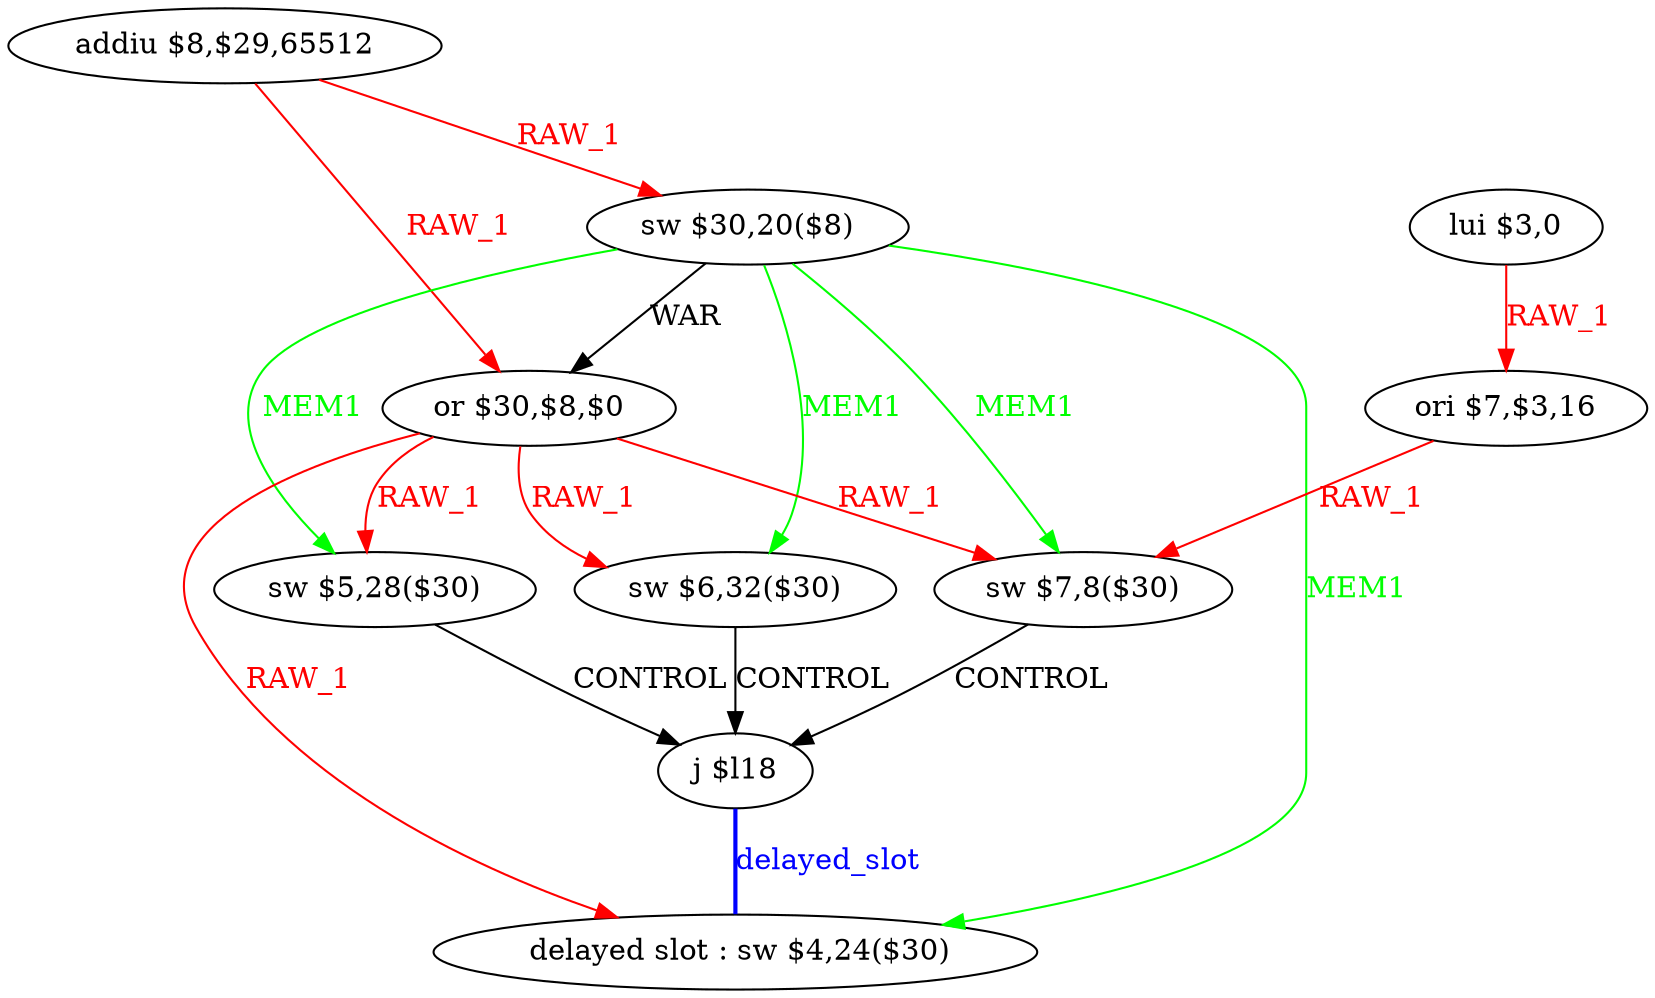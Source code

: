 digraph G1 {
node [shape = ellipse];
i9 [label = " delayed slot : sw $4,24($30)"] ;
i8 ->  i9 [style = bold, dir= none, fontcolor = blue, color = blue, label= "delayed_slot"];
i8 [label = "j $l18"] ;
i0 [label = "addiu $8,$29,65512"] ;
i0 ->  i2 [color = red, fontcolor = red, label= "RAW_1"];
i0 ->  i3 [color = red, fontcolor = red, label= "RAW_1"];
i2 [label = "sw $30,20($8)"] ;
i2 ->  i3 [label= "WAR"];
i2 ->  i5 [color = green, fontcolor = green, label= "MEM1"];
i2 ->  i6 [color = green, fontcolor = green, label= "MEM1"];
i2 ->  i7 [color = green, fontcolor = green, label= "MEM1"];
i2 ->  i9 [color = green, fontcolor = green, label= "MEM1"];
i3 [label = "or $30,$8,$0"] ;
i3 ->  i5 [color = red, fontcolor = red, label= "RAW_1"];
i3 ->  i6 [color = red, fontcolor = red, label= "RAW_1"];
i3 ->  i7 [color = red, fontcolor = red, label= "RAW_1"];
i3 ->  i9 [color = red, fontcolor = red, label= "RAW_1"];
i5 [label = "sw $5,28($30)"] ;
i5 ->  i8 [label= "CONTROL"];
i6 [label = "sw $6,32($30)"] ;
i6 ->  i8 [label= "CONTROL"];
i7 [label = "sw $7,8($30)"] ;
i7 ->  i8 [label= "CONTROL"];
i1 [label = "lui $3,0"] ;
i1 ->  i4 [color = red, fontcolor = red, label= "RAW_1"];
i4 [label = "ori $7,$3,16"] ;
i4 ->  i7 [color = red, fontcolor = red, label= "RAW_1"];
}
